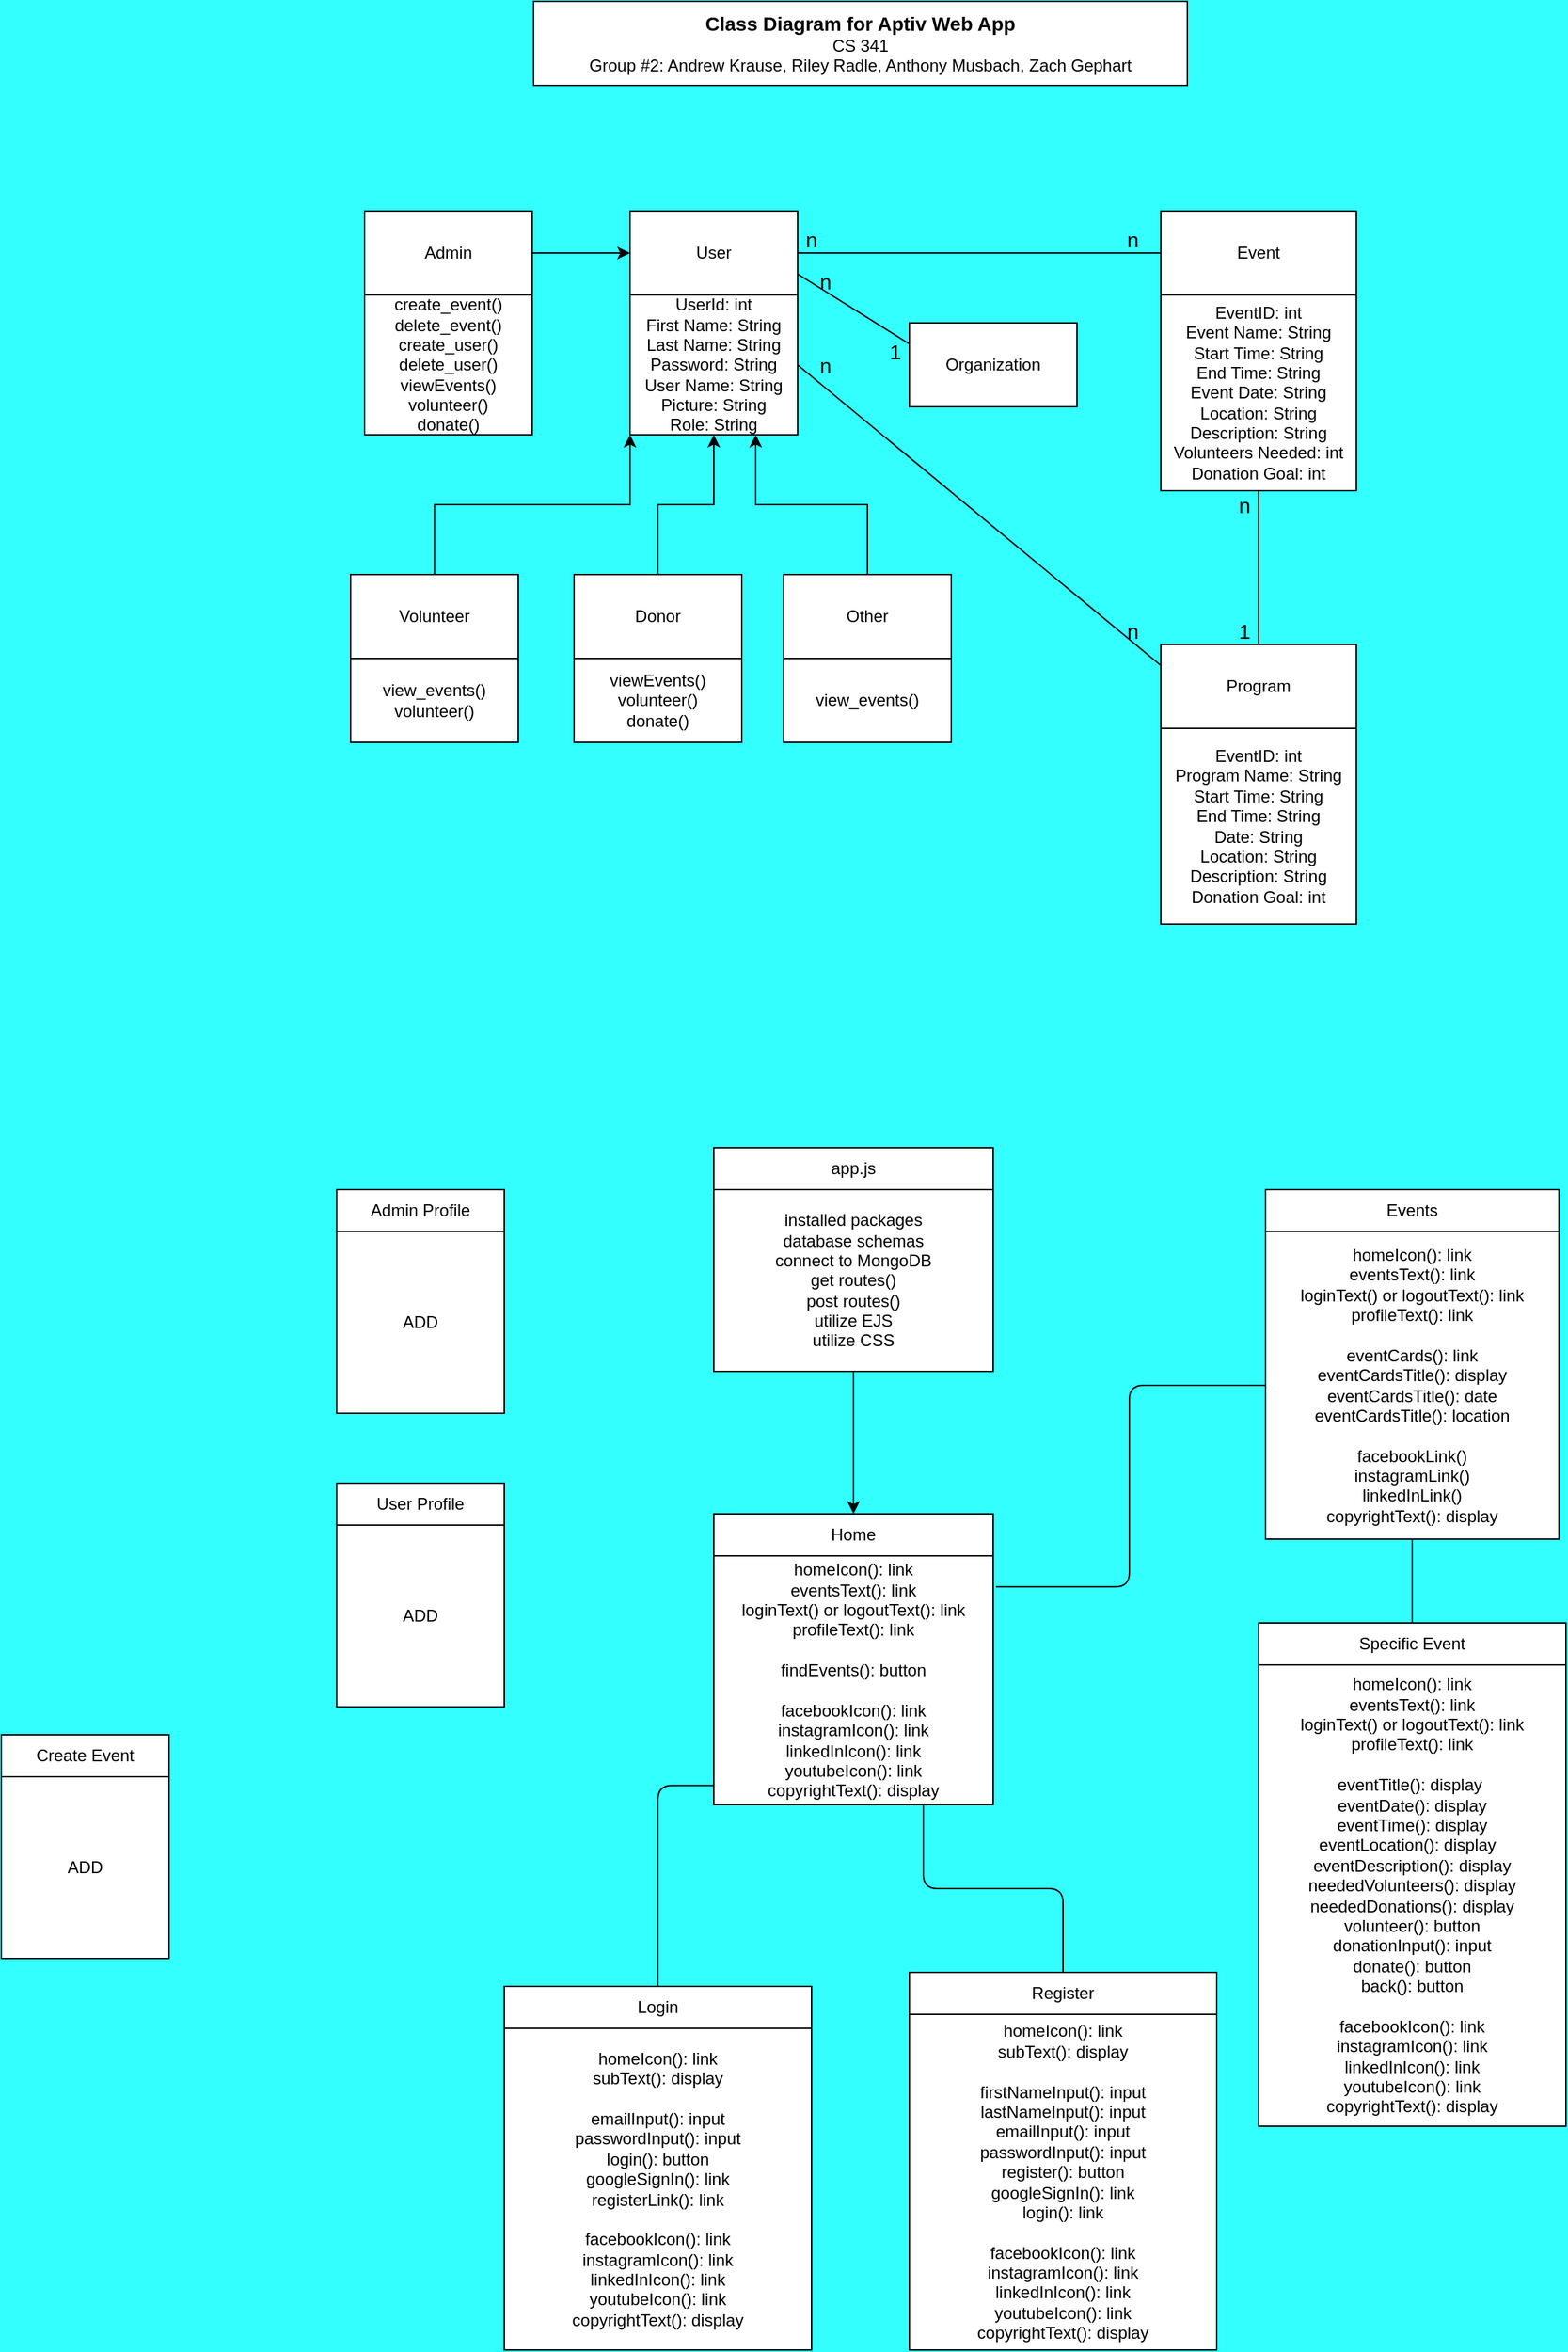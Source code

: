 <mxfile version="15.6.2" type="github">
  <diagram id="sUT08qioEKnFUg04Lj_r" name="Page-1">
    <mxGraphModel dx="2839" dy="1469" grid="1" gridSize="10" guides="1" tooltips="1" connect="1" arrows="1" fold="1" page="1" pageScale="1" pageWidth="850" pageHeight="1100" background="#33FFFF" math="0" shadow="0">
      <root>
        <mxCell id="0" />
        <mxCell id="1" parent="0" />
        <mxCell id="2" value="User" style="rounded=0;whiteSpace=wrap;html=1;" parent="1" vertex="1">
          <mxGeometry x="260" y="180" width="120" height="60" as="geometry" />
        </mxCell>
        <mxCell id="3" value="UserId: int&lt;br&gt;First Name: String&lt;br&gt;Last Name: String&lt;br&gt;Password: String&lt;br&gt;User Name: String&lt;br&gt;Picture: String&lt;br&gt;Role: String" style="rounded=0;whiteSpace=wrap;html=1;" parent="1" vertex="1">
          <mxGeometry x="260" y="240" width="120" height="100" as="geometry" />
        </mxCell>
        <mxCell id="10" style="edgeStyle=orthogonalEdgeStyle;rounded=0;orthogonalLoop=1;jettySize=auto;html=1;exitX=0.5;exitY=0;exitDx=0;exitDy=0;entryX=0;entryY=1;entryDx=0;entryDy=0;" parent="1" source="4" target="3" edge="1">
          <mxGeometry relative="1" as="geometry" />
        </mxCell>
        <mxCell id="4" value="Volunteer" style="rounded=0;whiteSpace=wrap;html=1;" parent="1" vertex="1">
          <mxGeometry x="60" y="440" width="120" height="60" as="geometry" />
        </mxCell>
        <mxCell id="11" style="edgeStyle=orthogonalEdgeStyle;rounded=0;orthogonalLoop=1;jettySize=auto;html=1;exitX=0.5;exitY=0;exitDx=0;exitDy=0;entryX=0.5;entryY=1;entryDx=0;entryDy=0;" parent="1" source="5" target="3" edge="1">
          <mxGeometry relative="1" as="geometry">
            <mxPoint x="190" y="360" as="targetPoint" />
          </mxGeometry>
        </mxCell>
        <mxCell id="5" value="Donor" style="rounded=0;whiteSpace=wrap;html=1;" parent="1" vertex="1">
          <mxGeometry x="220" y="440" width="120" height="60" as="geometry" />
        </mxCell>
        <mxCell id="12" style="edgeStyle=orthogonalEdgeStyle;rounded=0;orthogonalLoop=1;jettySize=auto;html=1;exitX=0.5;exitY=0;exitDx=0;exitDy=0;entryX=0.75;entryY=1;entryDx=0;entryDy=0;" parent="1" source="6" target="3" edge="1">
          <mxGeometry relative="1" as="geometry" />
        </mxCell>
        <mxCell id="6" value="Other" style="rounded=0;whiteSpace=wrap;html=1;" parent="1" vertex="1">
          <mxGeometry x="370" y="440" width="120" height="60" as="geometry" />
        </mxCell>
        <mxCell id="7" value="view_events()" style="rounded=0;whiteSpace=wrap;html=1;" parent="1" vertex="1">
          <mxGeometry x="370" y="500" width="120" height="60" as="geometry" />
        </mxCell>
        <mxCell id="8" value="viewEvents()&lt;br&gt;volunteer()&lt;br&gt;donate()" style="rounded=0;whiteSpace=wrap;html=1;" parent="1" vertex="1">
          <mxGeometry x="220" y="500" width="120" height="60" as="geometry" />
        </mxCell>
        <mxCell id="9" value="view_events()&lt;br&gt;volunteer()" style="rounded=0;whiteSpace=wrap;html=1;" parent="1" vertex="1">
          <mxGeometry x="60" y="500" width="120" height="60" as="geometry" />
        </mxCell>
        <mxCell id="15" style="edgeStyle=orthogonalEdgeStyle;rounded=0;orthogonalLoop=1;jettySize=auto;html=1;exitX=1;exitY=0.5;exitDx=0;exitDy=0;entryX=0;entryY=0.5;entryDx=0;entryDy=0;" parent="1" source="13" target="2" edge="1">
          <mxGeometry relative="1" as="geometry" />
        </mxCell>
        <mxCell id="13" value="Admin" style="rounded=0;whiteSpace=wrap;html=1;" parent="1" vertex="1">
          <mxGeometry x="70" y="180" width="120" height="60" as="geometry" />
        </mxCell>
        <mxCell id="14" value="create_event()&lt;br&gt;delete_event()&lt;br&gt;create_user()&lt;br&gt;delete_user()&lt;br&gt;viewEvents()&lt;br&gt;volunteer()&lt;br&gt;donate()" style="rounded=0;whiteSpace=wrap;html=1;" parent="1" vertex="1">
          <mxGeometry x="70" y="240" width="120" height="100" as="geometry" />
        </mxCell>
        <mxCell id="16" value="Event" style="rounded=0;whiteSpace=wrap;html=1;" parent="1" vertex="1">
          <mxGeometry x="640" y="180" width="140" height="60" as="geometry" />
        </mxCell>
        <mxCell id="17" value="Program" style="rounded=0;whiteSpace=wrap;html=1;" parent="1" vertex="1">
          <mxGeometry x="640" y="490" width="140" height="60" as="geometry" />
        </mxCell>
        <mxCell id="18" value="Organization" style="rounded=0;whiteSpace=wrap;html=1;" parent="1" vertex="1">
          <mxGeometry x="460" y="260" width="120" height="60" as="geometry" />
        </mxCell>
        <mxCell id="19" value="EventID: int&lt;br&gt;Event Name: String&lt;br&gt;Start Time: String&lt;br&gt;End Time: String&lt;br&gt;Event Date: String&lt;br&gt;Location: String&lt;br&gt;Description: String&lt;br&gt;Volunteers Needed: int&lt;br&gt;Donation Goal: int" style="rounded=0;whiteSpace=wrap;html=1;" parent="1" vertex="1">
          <mxGeometry x="640" y="240" width="140" height="140" as="geometry" />
        </mxCell>
        <mxCell id="20" value="" style="endArrow=none;html=1;exitX=1;exitY=0.5;exitDx=0;exitDy=0;entryX=0;entryY=0.5;entryDx=0;entryDy=0;" parent="1" source="2" target="16" edge="1">
          <mxGeometry width="50" height="50" relative="1" as="geometry">
            <mxPoint x="400" y="235" as="sourcePoint" />
            <mxPoint x="450" y="185" as="targetPoint" />
          </mxGeometry>
        </mxCell>
        <mxCell id="21" value="EventID: int&lt;br&gt;Program Name: String&lt;br&gt;Start Time: String&lt;br&gt;End Time: String&lt;br&gt;Date: String&lt;br&gt;Location: String&lt;br&gt;Description: String&lt;br&gt;Donation Goal: int" style="rounded=0;whiteSpace=wrap;html=1;" parent="1" vertex="1">
          <mxGeometry x="640" y="550" width="140" height="140" as="geometry" />
        </mxCell>
        <mxCell id="22" value="" style="endArrow=none;html=1;entryX=0;entryY=0.25;entryDx=0;entryDy=0;exitX=1;exitY=0.5;exitDx=0;exitDy=0;" parent="1" source="3" target="17" edge="1">
          <mxGeometry width="50" height="50" relative="1" as="geometry">
            <mxPoint x="450" y="380" as="sourcePoint" />
            <mxPoint x="500" y="330" as="targetPoint" />
          </mxGeometry>
        </mxCell>
        <mxCell id="23" value="" style="endArrow=none;html=1;entryX=0.5;entryY=1;entryDx=0;entryDy=0;exitX=0.5;exitY=0;exitDx=0;exitDy=0;" parent="1" source="17" target="19" edge="1">
          <mxGeometry width="50" height="50" relative="1" as="geometry">
            <mxPoint x="450" y="380" as="sourcePoint" />
            <mxPoint x="500" y="330" as="targetPoint" />
          </mxGeometry>
        </mxCell>
        <mxCell id="24" value="&lt;font style=&quot;font-size: 15px&quot;&gt;n&lt;/font&gt;" style="text;html=1;strokeColor=none;fillColor=none;align=center;verticalAlign=middle;whiteSpace=wrap;rounded=0;" parent="1" vertex="1">
          <mxGeometry x="600" y="470" width="40" height="20" as="geometry" />
        </mxCell>
        <mxCell id="25" value="&lt;span style=&quot;font-size: 15px&quot;&gt;1&lt;/span&gt;" style="text;html=1;strokeColor=none;fillColor=none;align=center;verticalAlign=middle;whiteSpace=wrap;rounded=0;" parent="1" vertex="1">
          <mxGeometry x="680" y="470" width="40" height="20" as="geometry" />
        </mxCell>
        <mxCell id="28" value="&lt;font style=&quot;font-size: 15px&quot;&gt;n&lt;/font&gt;" style="text;html=1;strokeColor=none;fillColor=none;align=center;verticalAlign=middle;whiteSpace=wrap;rounded=0;" parent="1" vertex="1">
          <mxGeometry x="680" y="380" width="40" height="20" as="geometry" />
        </mxCell>
        <mxCell id="29" value="&lt;font style=&quot;font-size: 15px&quot;&gt;n&lt;/font&gt;" style="text;html=1;strokeColor=none;fillColor=none;align=center;verticalAlign=middle;whiteSpace=wrap;rounded=0;" parent="1" vertex="1">
          <mxGeometry x="600" y="190" width="40" height="20" as="geometry" />
        </mxCell>
        <mxCell id="30" value="&lt;font style=&quot;font-size: 15px&quot;&gt;n&lt;/font&gt;" style="text;html=1;strokeColor=none;fillColor=none;align=center;verticalAlign=middle;whiteSpace=wrap;rounded=0;" parent="1" vertex="1">
          <mxGeometry x="380" y="280" width="40" height="20" as="geometry" />
        </mxCell>
        <mxCell id="31" value="&lt;font style=&quot;font-size: 15px&quot;&gt;n&lt;/font&gt;" style="text;html=1;strokeColor=none;fillColor=none;align=center;verticalAlign=middle;whiteSpace=wrap;rounded=0;" parent="1" vertex="1">
          <mxGeometry x="370" y="190" width="40" height="20" as="geometry" />
        </mxCell>
        <mxCell id="34" value="" style="endArrow=none;html=1;exitX=1;exitY=0.75;exitDx=0;exitDy=0;entryX=0;entryY=0.25;entryDx=0;entryDy=0;" parent="1" source="2" target="18" edge="1">
          <mxGeometry width="50" height="50" relative="1" as="geometry">
            <mxPoint x="390" y="260" as="sourcePoint" />
            <mxPoint x="440" y="210" as="targetPoint" />
          </mxGeometry>
        </mxCell>
        <mxCell id="35" value="&lt;font style=&quot;font-size: 15px&quot;&gt;n&lt;/font&gt;" style="text;html=1;strokeColor=none;fillColor=none;align=center;verticalAlign=middle;whiteSpace=wrap;rounded=0;" parent="1" vertex="1">
          <mxGeometry x="380" y="220" width="40" height="20" as="geometry" />
        </mxCell>
        <mxCell id="36" value="&lt;span style=&quot;font-size: 15px&quot;&gt;1&lt;/span&gt;" style="text;html=1;strokeColor=none;fillColor=none;align=center;verticalAlign=middle;whiteSpace=wrap;rounded=0;" parent="1" vertex="1">
          <mxGeometry x="430" y="270" width="40" height="20" as="geometry" />
        </mxCell>
        <mxCell id="qMAaSZyBrxotYyfBj_Sa-47" style="edgeStyle=orthogonalEdgeStyle;rounded=0;orthogonalLoop=1;jettySize=auto;html=1;" edge="1" parent="1" source="qMAaSZyBrxotYyfBj_Sa-42" target="qMAaSZyBrxotYyfBj_Sa-43">
          <mxGeometry relative="1" as="geometry" />
        </mxCell>
        <mxCell id="qMAaSZyBrxotYyfBj_Sa-42" value="Home" style="rounded=0;whiteSpace=wrap;html=1;" vertex="1" parent="1">
          <mxGeometry x="320" y="1112" width="200" height="30" as="geometry" />
        </mxCell>
        <mxCell id="qMAaSZyBrxotYyfBj_Sa-43" value="homeIcon(): link&lt;br&gt;eventsText(): link&lt;br&gt;loginText() or logoutText(): link&lt;br&gt;profileText(): link&lt;br&gt;&lt;br&gt;findEvents(): button&lt;br&gt;&lt;br&gt;facebookIcon(): link&lt;br&gt;instagramIcon(): link&lt;br&gt;linkedInIcon(): link&lt;br&gt;youtubeIcon(): link&lt;br&gt;copyrightText(): display" style="rounded=0;whiteSpace=wrap;html=1;" vertex="1" parent="1">
          <mxGeometry x="320" y="1142" width="200" height="178" as="geometry" />
        </mxCell>
        <mxCell id="qMAaSZyBrxotYyfBj_Sa-45" value="Events" style="rounded=0;whiteSpace=wrap;html=1;" vertex="1" parent="1">
          <mxGeometry x="715" y="880" width="210" height="30" as="geometry" />
        </mxCell>
        <mxCell id="qMAaSZyBrxotYyfBj_Sa-46" value="homeIcon(): link&lt;br&gt;eventsText(): link&lt;br&gt;loginText() or logoutText(): link&lt;br&gt;profileText(): link&lt;br&gt;&lt;br&gt;eventCards(): link&lt;br&gt;eventCardsTitle(): display&lt;br&gt;eventCardsTitle(): date&lt;br&gt;eventCardsTitle(): location&lt;br&gt;&lt;br&gt;facebookLink()&lt;br&gt;instagramLink()&lt;br&gt;linkedInLink()&lt;br&gt;copyrightText(): display" style="rounded=0;whiteSpace=wrap;html=1;" vertex="1" parent="1">
          <mxGeometry x="715" y="910" width="210" height="220" as="geometry" />
        </mxCell>
        <mxCell id="qMAaSZyBrxotYyfBj_Sa-50" value="&lt;font style=&quot;font-size: 14px&quot;&gt;&lt;b&gt;Class Diagram for Aptiv Web App&lt;/b&gt;&lt;/font&gt;&lt;br&gt;CS 341&lt;br&gt;Group #2: Andrew Krause, Riley Radle, Anthony Musbach, Zach Gephart" style="rounded=0;whiteSpace=wrap;html=1;" vertex="1" parent="1">
          <mxGeometry x="191" y="30" width="468" height="60" as="geometry" />
        </mxCell>
        <mxCell id="qMAaSZyBrxotYyfBj_Sa-52" value="Admin Profile" style="rounded=0;whiteSpace=wrap;html=1;" vertex="1" parent="1">
          <mxGeometry x="50" y="880" width="120" height="30" as="geometry" />
        </mxCell>
        <mxCell id="qMAaSZyBrxotYyfBj_Sa-53" value="ADD" style="rounded=0;whiteSpace=wrap;html=1;" vertex="1" parent="1">
          <mxGeometry x="50" y="910" width="120" height="130" as="geometry" />
        </mxCell>
        <mxCell id="qMAaSZyBrxotYyfBj_Sa-54" value="User Profile" style="rounded=0;whiteSpace=wrap;html=1;" vertex="1" parent="1">
          <mxGeometry x="50" y="1090" width="120" height="30" as="geometry" />
        </mxCell>
        <mxCell id="qMAaSZyBrxotYyfBj_Sa-55" value="ADD" style="rounded=0;whiteSpace=wrap;html=1;" vertex="1" parent="1">
          <mxGeometry x="50" y="1120" width="120" height="130" as="geometry" />
        </mxCell>
        <mxCell id="qMAaSZyBrxotYyfBj_Sa-56" value="Specific Event" style="rounded=0;whiteSpace=wrap;html=1;fontStyle=0" vertex="1" parent="1">
          <mxGeometry x="710" y="1190" width="220" height="30" as="geometry" />
        </mxCell>
        <mxCell id="qMAaSZyBrxotYyfBj_Sa-57" value="homeIcon(): link&lt;br&gt;eventsText(): link&lt;br&gt;loginText() or logoutText(): link&lt;br&gt;profileText(): link&lt;br&gt;&lt;br&gt;eventTitle(): display&amp;nbsp;&lt;br&gt;eventDate(): display&lt;br&gt;eventTime(): display&lt;br&gt;eventLocation(): display&amp;nbsp;&amp;nbsp;&lt;br&gt;eventDescription(): display&lt;br&gt;neededVolunteers(): display&lt;br&gt;neededDonations(): display&lt;br&gt;volunteer(): button&lt;br&gt;donationInput(): input&lt;br&gt;donate(): button&lt;br&gt;back(): button&lt;br&gt;&lt;br&gt;facebookIcon(): link&lt;br&gt;instagramIcon(): link&lt;br&gt;linkedInIcon(): link&lt;br&gt;youtubeIcon(): link&lt;br&gt;copyrightText(): display" style="rounded=0;whiteSpace=wrap;html=1;fontStyle=0" vertex="1" parent="1">
          <mxGeometry x="710" y="1220" width="220" height="330" as="geometry" />
        </mxCell>
        <mxCell id="qMAaSZyBrxotYyfBj_Sa-64" style="edgeStyle=orthogonalEdgeStyle;rounded=0;orthogonalLoop=1;jettySize=auto;html=1;exitX=1;exitY=0.75;exitDx=0;exitDy=0;entryX=0.917;entryY=-0.053;entryDx=0;entryDy=0;entryPerimeter=0;" edge="1" parent="1" source="qMAaSZyBrxotYyfBj_Sa-62" target="qMAaSZyBrxotYyfBj_Sa-63">
          <mxGeometry relative="1" as="geometry" />
        </mxCell>
        <mxCell id="qMAaSZyBrxotYyfBj_Sa-62" value="Create Event" style="rounded=0;whiteSpace=wrap;html=1;" vertex="1" parent="1">
          <mxGeometry x="-190" y="1270" width="120" height="30" as="geometry" />
        </mxCell>
        <mxCell id="qMAaSZyBrxotYyfBj_Sa-63" value="ADD" style="rounded=0;whiteSpace=wrap;html=1;" vertex="1" parent="1">
          <mxGeometry x="-190" y="1300" width="120" height="130" as="geometry" />
        </mxCell>
        <mxCell id="qMAaSZyBrxotYyfBj_Sa-70" value="" style="endArrow=none;html=1;rounded=1;entryX=0.5;entryY=1;entryDx=0;entryDy=0;exitX=0.5;exitY=0;exitDx=0;exitDy=0;" edge="1" parent="1" source="qMAaSZyBrxotYyfBj_Sa-56" target="qMAaSZyBrxotYyfBj_Sa-46">
          <mxGeometry width="50" height="50" relative="1" as="geometry">
            <mxPoint x="820" y="1200" as="sourcePoint" />
            <mxPoint x="790" y="1170" as="targetPoint" />
          </mxGeometry>
        </mxCell>
        <mxCell id="qMAaSZyBrxotYyfBj_Sa-72" value="app.js" style="rounded=0;whiteSpace=wrap;html=1;" vertex="1" parent="1">
          <mxGeometry x="320" y="850" width="200" height="30" as="geometry" />
        </mxCell>
        <mxCell id="qMAaSZyBrxotYyfBj_Sa-73" value="installed packages&lt;br&gt;database schemas&lt;br&gt;connect to MongoDB&lt;br&gt;get routes()&lt;br&gt;post routes()&lt;br&gt;utilize EJS&lt;br&gt;utilize CSS" style="rounded=0;whiteSpace=wrap;html=1;" vertex="1" parent="1">
          <mxGeometry x="320" y="880" width="200" height="130" as="geometry" />
        </mxCell>
        <mxCell id="qMAaSZyBrxotYyfBj_Sa-74" value="" style="endArrow=classic;html=1;rounded=1;exitX=0.5;exitY=1;exitDx=0;exitDy=0;" edge="1" parent="1" source="qMAaSZyBrxotYyfBj_Sa-73" target="qMAaSZyBrxotYyfBj_Sa-42">
          <mxGeometry width="50" height="50" relative="1" as="geometry">
            <mxPoint x="380" y="930" as="sourcePoint" />
            <mxPoint x="419" y="1110" as="targetPoint" />
          </mxGeometry>
        </mxCell>
        <mxCell id="qMAaSZyBrxotYyfBj_Sa-75" value="Login" style="rounded=0;whiteSpace=wrap;html=1;" vertex="1" parent="1">
          <mxGeometry x="170" y="1450" width="220" height="30" as="geometry" />
        </mxCell>
        <mxCell id="qMAaSZyBrxotYyfBj_Sa-76" value="homeIcon(): link&lt;br&gt;subText(): display&lt;br&gt;&lt;br&gt;emailInput(): input&lt;br&gt;passwordInput(): input&lt;br&gt;login(): button&lt;br&gt;googleSignIn(): link&lt;br&gt;registerLink(): link&lt;br&gt;&lt;br&gt;facebookIcon(): link&lt;br&gt;instagramIcon(): link&lt;br&gt;linkedInIcon(): link&lt;br&gt;youtubeIcon(): link&lt;br&gt;copyrightText(): display" style="rounded=0;whiteSpace=wrap;html=1;" vertex="1" parent="1">
          <mxGeometry x="170" y="1480" width="220" height="230" as="geometry" />
        </mxCell>
        <mxCell id="qMAaSZyBrxotYyfBj_Sa-77" value="Register" style="rounded=0;whiteSpace=wrap;html=1;" vertex="1" parent="1">
          <mxGeometry x="460" y="1440" width="220" height="30" as="geometry" />
        </mxCell>
        <mxCell id="qMAaSZyBrxotYyfBj_Sa-78" value="homeIcon(): link&lt;br&gt;subText(): display&lt;br&gt;&lt;br&gt;firstNameInput(): input&lt;br&gt;lastNameInput(): input&lt;br&gt;emailInput(): input&lt;br&gt;passwordInput(): input&lt;br&gt;register(): button&lt;br&gt;googleSignIn(): link&lt;br&gt;login(): link&lt;br&gt;&lt;br&gt;facebookIcon(): link&lt;br&gt;instagramIcon(): link&lt;br&gt;linkedInIcon(): link&lt;br&gt;youtubeIcon(): link&lt;br&gt;copyrightText(): display" style="rounded=0;whiteSpace=wrap;html=1;" vertex="1" parent="1">
          <mxGeometry x="460" y="1470" width="220" height="240" as="geometry" />
        </mxCell>
        <mxCell id="qMAaSZyBrxotYyfBj_Sa-79" value="" style="endArrow=none;html=1;rounded=1;entryX=0;entryY=0.5;entryDx=0;entryDy=0;edgeStyle=orthogonalEdgeStyle;exitX=1.01;exitY=0.124;exitDx=0;exitDy=0;exitPerimeter=0;" edge="1" parent="1" source="qMAaSZyBrxotYyfBj_Sa-43" target="qMAaSZyBrxotYyfBj_Sa-46">
          <mxGeometry width="50" height="50" relative="1" as="geometry">
            <mxPoint x="530" y="1020" as="sourcePoint" />
            <mxPoint x="640" y="990" as="targetPoint" />
          </mxGeometry>
        </mxCell>
        <mxCell id="qMAaSZyBrxotYyfBj_Sa-80" value="" style="endArrow=none;html=1;rounded=1;entryX=0.5;entryY=0;entryDx=0;entryDy=0;edgeStyle=orthogonalEdgeStyle;exitX=0.75;exitY=1;exitDx=0;exitDy=0;" edge="1" parent="1" source="qMAaSZyBrxotYyfBj_Sa-43" target="qMAaSZyBrxotYyfBj_Sa-77">
          <mxGeometry width="50" height="50" relative="1" as="geometry">
            <mxPoint x="160" y="1589.872" as="sourcePoint" />
            <mxPoint x="353" y="1435.8" as="targetPoint" />
          </mxGeometry>
        </mxCell>
        <mxCell id="qMAaSZyBrxotYyfBj_Sa-81" value="" style="endArrow=none;html=1;rounded=1;edgeStyle=orthogonalEdgeStyle;exitX=0;exitY=0.923;exitDx=0;exitDy=0;exitPerimeter=0;entryX=0.5;entryY=0;entryDx=0;entryDy=0;" edge="1" parent="1" source="qMAaSZyBrxotYyfBj_Sa-43" target="qMAaSZyBrxotYyfBj_Sa-75">
          <mxGeometry width="50" height="50" relative="1" as="geometry">
            <mxPoint x="180" y="1330" as="sourcePoint" />
            <mxPoint x="280" y="1610" as="targetPoint" />
          </mxGeometry>
        </mxCell>
      </root>
    </mxGraphModel>
  </diagram>
</mxfile>
